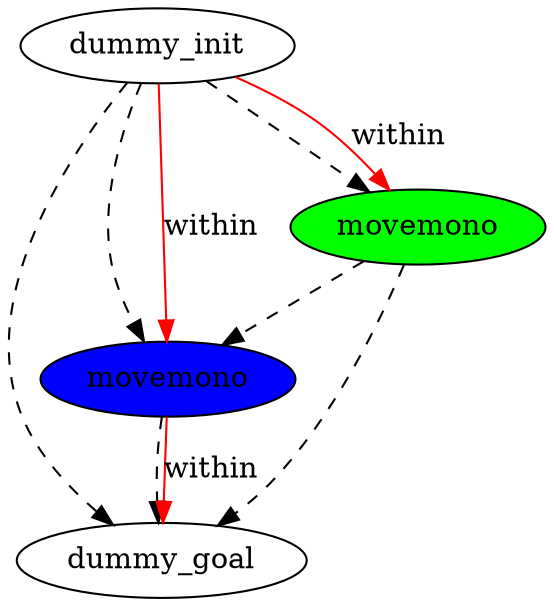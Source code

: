 digraph {
	"98ece0dd-c1ed-0cb1-b664-1b3c5b176c7a" [label=dummy_init fillcolor=white style=filled]
	"d3714cb0-320b-1891-620d-23c3cccc535f" [label=dummy_goal fillcolor=white style=filled]
	"a1dc2f28-3e0e-429f-7d9f-e0b9d7aa58b9" [label=movemono fillcolor=blue style=filled]
	"e36ce0eb-507c-8e7e-e235-dab9b6b52662" [label=movemono fillcolor=green style=filled]
	"a1dc2f28-3e0e-429f-7d9f-e0b9d7aa58b9" -> "d3714cb0-320b-1891-620d-23c3cccc535f" [color=black style=dashed]
	"e36ce0eb-507c-8e7e-e235-dab9b6b52662" -> "a1dc2f28-3e0e-429f-7d9f-e0b9d7aa58b9" [color=black style=dashed]
	"e36ce0eb-507c-8e7e-e235-dab9b6b52662" -> "d3714cb0-320b-1891-620d-23c3cccc535f" [color=black style=dashed]
	"98ece0dd-c1ed-0cb1-b664-1b3c5b176c7a" -> "a1dc2f28-3e0e-429f-7d9f-e0b9d7aa58b9" [color=black style=dashed]
	"98ece0dd-c1ed-0cb1-b664-1b3c5b176c7a" -> "d3714cb0-320b-1891-620d-23c3cccc535f" [color=black style=dashed]
	"98ece0dd-c1ed-0cb1-b664-1b3c5b176c7a" -> "e36ce0eb-507c-8e7e-e235-dab9b6b52662" [color=black style=dashed]
	"98ece0dd-c1ed-0cb1-b664-1b3c5b176c7a" -> "a1dc2f28-3e0e-429f-7d9f-e0b9d7aa58b9" [label=within color=red]
	"a1dc2f28-3e0e-429f-7d9f-e0b9d7aa58b9" -> "d3714cb0-320b-1891-620d-23c3cccc535f" [label=within color=red]
	"98ece0dd-c1ed-0cb1-b664-1b3c5b176c7a" -> "e36ce0eb-507c-8e7e-e235-dab9b6b52662" [label=within color=red]
}
